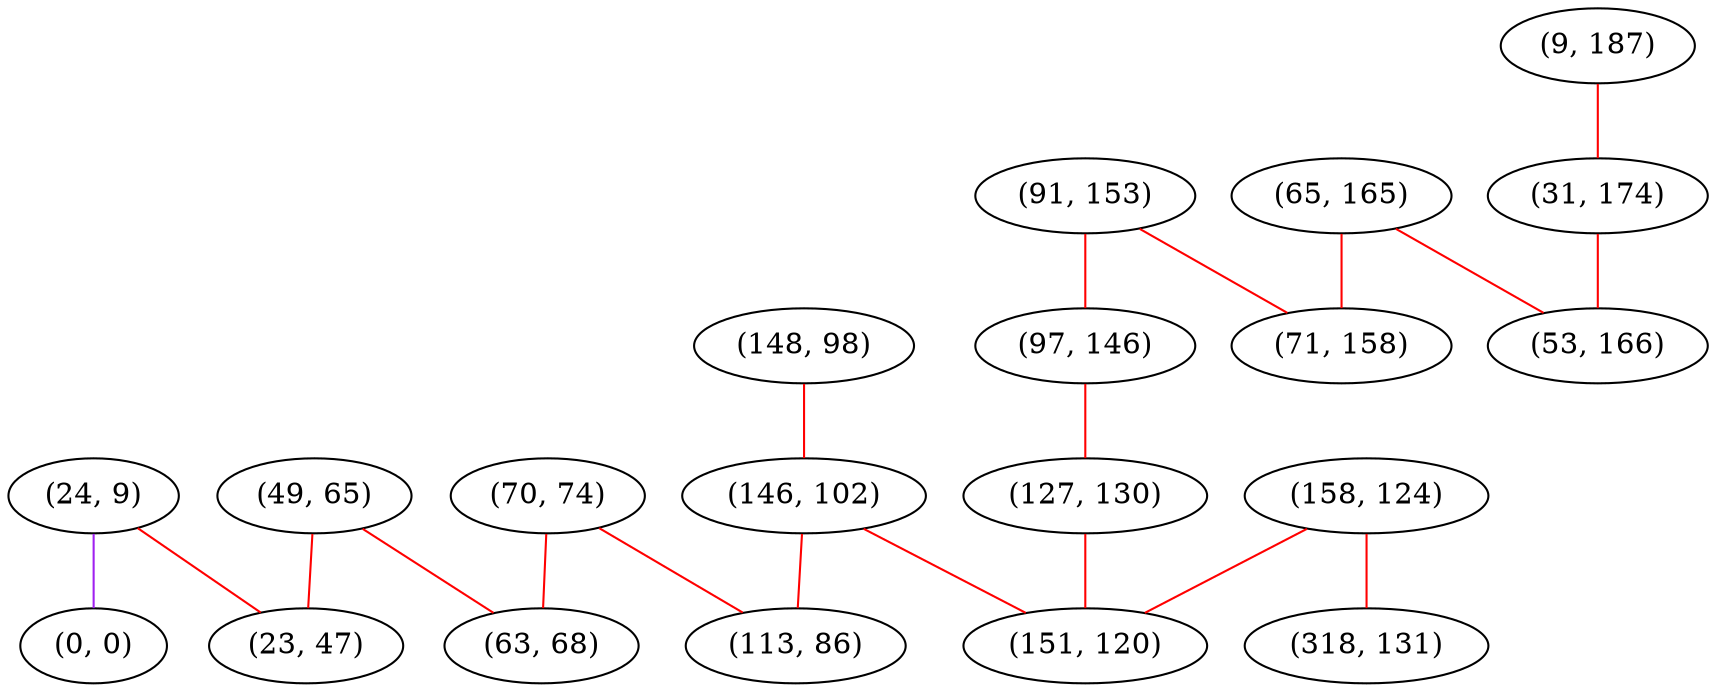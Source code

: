 graph "" {
"(24, 9)";
"(9, 187)";
"(49, 65)";
"(158, 124)";
"(318, 131)";
"(148, 98)";
"(31, 174)";
"(91, 153)";
"(70, 74)";
"(0, 0)";
"(63, 68)";
"(97, 146)";
"(65, 165)";
"(71, 158)";
"(146, 102)";
"(113, 86)";
"(23, 47)";
"(127, 130)";
"(53, 166)";
"(151, 120)";
"(24, 9)" -- "(0, 0)"  [color=purple, key=0, weight=4];
"(24, 9)" -- "(23, 47)"  [color=red, key=0, weight=1];
"(9, 187)" -- "(31, 174)"  [color=red, key=0, weight=1];
"(49, 65)" -- "(63, 68)"  [color=red, key=0, weight=1];
"(49, 65)" -- "(23, 47)"  [color=red, key=0, weight=1];
"(158, 124)" -- "(318, 131)"  [color=red, key=0, weight=1];
"(158, 124)" -- "(151, 120)"  [color=red, key=0, weight=1];
"(148, 98)" -- "(146, 102)"  [color=red, key=0, weight=1];
"(31, 174)" -- "(53, 166)"  [color=red, key=0, weight=1];
"(91, 153)" -- "(97, 146)"  [color=red, key=0, weight=1];
"(91, 153)" -- "(71, 158)"  [color=red, key=0, weight=1];
"(70, 74)" -- "(63, 68)"  [color=red, key=0, weight=1];
"(70, 74)" -- "(113, 86)"  [color=red, key=0, weight=1];
"(97, 146)" -- "(127, 130)"  [color=red, key=0, weight=1];
"(65, 165)" -- "(53, 166)"  [color=red, key=0, weight=1];
"(65, 165)" -- "(71, 158)"  [color=red, key=0, weight=1];
"(146, 102)" -- "(113, 86)"  [color=red, key=0, weight=1];
"(146, 102)" -- "(151, 120)"  [color=red, key=0, weight=1];
"(127, 130)" -- "(151, 120)"  [color=red, key=0, weight=1];
}
